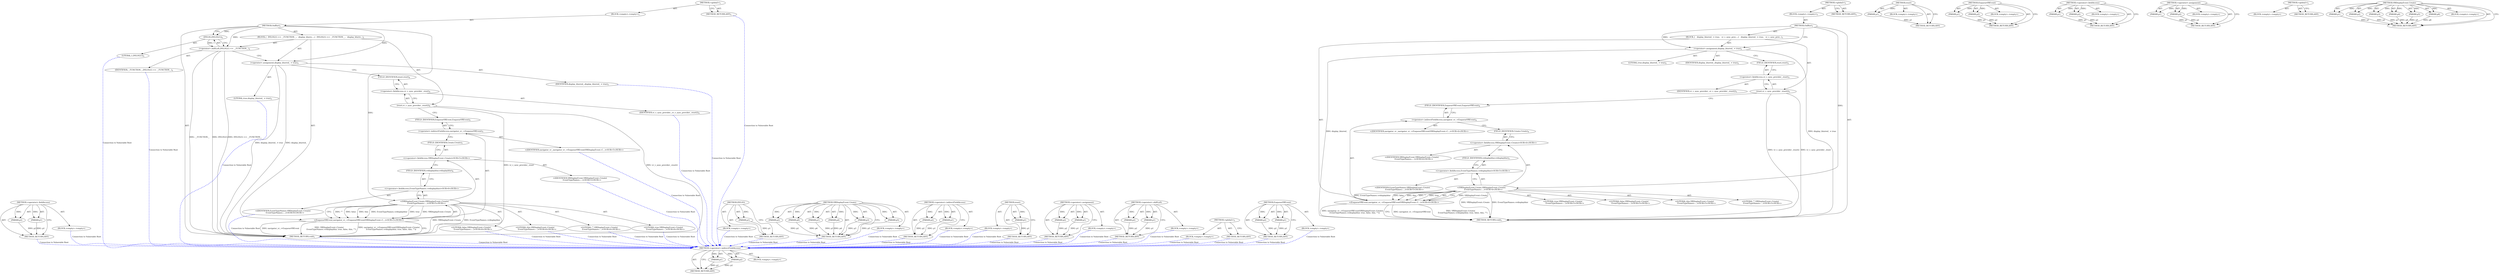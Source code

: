 digraph "EnqueueVREvent" {
vulnerable_72 [label=<(METHOD,&lt;operator&gt;.indirectFieldAccess)>];
vulnerable_73 [label=<(PARAM,p1)>];
vulnerable_74 [label=<(PARAM,p2)>];
vulnerable_75 [label=<(BLOCK,&lt;empty&gt;,&lt;empty&gt;)>];
vulnerable_76 [label=<(METHOD_RETURN,ANY)>];
vulnerable_6 [label=<(METHOD,&lt;global&gt;)<SUB>1</SUB>>];
vulnerable_7 [label=<(BLOCK,&lt;empty&gt;,&lt;empty&gt;)<SUB>1</SUB>>];
vulnerable_8 [label=<(METHOD,OnBlur)<SUB>1</SUB>>];
vulnerable_9 [label=<(BLOCK,{
   display_blurred_ = true;
   vr_v_sync_prov...,{
   display_blurred_ = true;
   vr_v_sync_prov...)<SUB>1</SUB>>];
vulnerable_10 [label=<(&lt;operator&gt;.assignment,display_blurred_ = true)<SUB>2</SUB>>];
vulnerable_11 [label=<(IDENTIFIER,display_blurred_,display_blurred_ = true)<SUB>2</SUB>>];
vulnerable_12 [label=<(LITERAL,true,display_blurred_ = true)<SUB>2</SUB>>];
vulnerable_13 [label=<(reset,vr_v_sync_provider_.reset())<SUB>3</SUB>>];
vulnerable_14 [label=<(&lt;operator&gt;.fieldAccess,vr_v_sync_provider_.reset)<SUB>3</SUB>>];
vulnerable_15 [label=<(IDENTIFIER,vr_v_sync_provider_,vr_v_sync_provider_.reset())<SUB>3</SUB>>];
vulnerable_16 [label=<(FIELD_IDENTIFIER,reset,reset)<SUB>3</SUB>>];
vulnerable_17 [label="<(EnqueueVREvent,navigator_vr_-&gt;EnqueueVREvent(VRDisplayEvent::C...)<SUB>4</SUB>>"];
vulnerable_18 [label=<(&lt;operator&gt;.indirectFieldAccess,navigator_vr_-&gt;EnqueueVREvent)<SUB>4</SUB>>];
vulnerable_19 [label="<(IDENTIFIER,navigator_vr_,navigator_vr_-&gt;EnqueueVREvent(VRDisplayEvent::C...)<SUB>4</SUB>>"];
vulnerable_20 [label=<(FIELD_IDENTIFIER,EnqueueVREvent,EnqueueVREvent)<SUB>4</SUB>>];
vulnerable_21 [label="<(VRDisplayEvent.Create,VRDisplayEvent::Create(
       EventTypeNames::...)<SUB>4</SUB>>"];
vulnerable_22 [label="<(&lt;operator&gt;.fieldAccess,VRDisplayEvent::Create)<SUB>4</SUB>>"];
vulnerable_23 [label="<(IDENTIFIER,VRDisplayEvent,VRDisplayEvent::Create(
       EventTypeNames::...)<SUB>4</SUB>>"];
vulnerable_24 [label=<(FIELD_IDENTIFIER,Create,Create)<SUB>4</SUB>>];
vulnerable_25 [label="<(&lt;operator&gt;.fieldAccess,EventTypeNames::vrdisplayblur)<SUB>5</SUB>>"];
vulnerable_26 [label="<(IDENTIFIER,EventTypeNames,VRDisplayEvent::Create(
       EventTypeNames::...)<SUB>5</SUB>>"];
vulnerable_27 [label=<(FIELD_IDENTIFIER,vrdisplayblur,vrdisplayblur)<SUB>5</SUB>>];
vulnerable_28 [label="<(LITERAL,true,VRDisplayEvent::Create(
       EventTypeNames::...)<SUB>5</SUB>>"];
vulnerable_29 [label="<(LITERAL,false,VRDisplayEvent::Create(
       EventTypeNames::...)<SUB>5</SUB>>"];
vulnerable_30 [label="<(LITERAL,this,VRDisplayEvent::Create(
       EventTypeNames::...)<SUB>5</SUB>>"];
vulnerable_31 [label="<(LITERAL,&quot;&quot;,VRDisplayEvent::Create(
       EventTypeNames::...)<SUB>5</SUB>>"];
vulnerable_32 [label=<(METHOD_RETURN,void)<SUB>1</SUB>>];
vulnerable_34 [label=<(METHOD_RETURN,ANY)<SUB>1</SUB>>];
vulnerable_58 [label=<(METHOD,reset)>];
vulnerable_59 [label=<(PARAM,p1)>];
vulnerable_60 [label=<(BLOCK,&lt;empty&gt;,&lt;empty&gt;)>];
vulnerable_61 [label=<(METHOD_RETURN,ANY)>];
vulnerable_67 [label=<(METHOD,EnqueueVREvent)>];
vulnerable_68 [label=<(PARAM,p1)>];
vulnerable_69 [label=<(PARAM,p2)>];
vulnerable_70 [label=<(BLOCK,&lt;empty&gt;,&lt;empty&gt;)>];
vulnerable_71 [label=<(METHOD_RETURN,ANY)>];
vulnerable_62 [label=<(METHOD,&lt;operator&gt;.fieldAccess)>];
vulnerable_63 [label=<(PARAM,p1)>];
vulnerable_64 [label=<(PARAM,p2)>];
vulnerable_65 [label=<(BLOCK,&lt;empty&gt;,&lt;empty&gt;)>];
vulnerable_66 [label=<(METHOD_RETURN,ANY)>];
vulnerable_53 [label=<(METHOD,&lt;operator&gt;.assignment)>];
vulnerable_54 [label=<(PARAM,p1)>];
vulnerable_55 [label=<(PARAM,p2)>];
vulnerable_56 [label=<(BLOCK,&lt;empty&gt;,&lt;empty&gt;)>];
vulnerable_57 [label=<(METHOD_RETURN,ANY)>];
vulnerable_47 [label=<(METHOD,&lt;global&gt;)<SUB>1</SUB>>];
vulnerable_48 [label=<(BLOCK,&lt;empty&gt;,&lt;empty&gt;)>];
vulnerable_49 [label=<(METHOD_RETURN,ANY)>];
vulnerable_77 [label=<(METHOD,VRDisplayEvent.Create)>];
vulnerable_78 [label=<(PARAM,p1)>];
vulnerable_79 [label=<(PARAM,p2)>];
vulnerable_80 [label=<(PARAM,p3)>];
vulnerable_81 [label=<(PARAM,p4)>];
vulnerable_82 [label=<(PARAM,p5)>];
vulnerable_83 [label=<(PARAM,p6)>];
vulnerable_84 [label=<(BLOCK,&lt;empty&gt;,&lt;empty&gt;)>];
vulnerable_85 [label=<(METHOD_RETURN,ANY)>];
fixed_77 [label=<(METHOD,&lt;operator&gt;.fieldAccess)>];
fixed_78 [label=<(PARAM,p1)>];
fixed_79 [label=<(PARAM,p2)>];
fixed_80 [label=<(BLOCK,&lt;empty&gt;,&lt;empty&gt;)>];
fixed_81 [label=<(METHOD_RETURN,ANY)>];
fixed_6 [label=<(METHOD,&lt;global&gt;)<SUB>1</SUB>>];
fixed_7 [label=<(BLOCK,&lt;empty&gt;,&lt;empty&gt;)<SUB>1</SUB>>];
fixed_8 [label=<(METHOD,OnBlur)<SUB>1</SUB>>];
fixed_9 [label=<(BLOCK,{
  DVLOG(1) &lt;&lt; __FUNCTION__;
   display_blurre...,{
  DVLOG(1) &lt;&lt; __FUNCTION__;
   display_blurre...)<SUB>1</SUB>>];
fixed_10 [label=<(&lt;operator&gt;.shiftLeft,DVLOG(1) &lt;&lt; __FUNCTION__)<SUB>2</SUB>>];
fixed_11 [label=<(DVLOG,DVLOG(1))<SUB>2</SUB>>];
fixed_12 [label=<(LITERAL,1,DVLOG(1))<SUB>2</SUB>>];
fixed_13 [label=<(IDENTIFIER,__FUNCTION__,DVLOG(1) &lt;&lt; __FUNCTION__)<SUB>2</SUB>>];
fixed_14 [label=<(&lt;operator&gt;.assignment,display_blurred_ = true)<SUB>3</SUB>>];
fixed_15 [label=<(IDENTIFIER,display_blurred_,display_blurred_ = true)<SUB>3</SUB>>];
fixed_16 [label=<(LITERAL,true,display_blurred_ = true)<SUB>3</SUB>>];
fixed_17 [label=<(reset,vr_v_sync_provider_.reset())<SUB>4</SUB>>];
fixed_18 [label=<(&lt;operator&gt;.fieldAccess,vr_v_sync_provider_.reset)<SUB>4</SUB>>];
fixed_19 [label=<(IDENTIFIER,vr_v_sync_provider_,vr_v_sync_provider_.reset())<SUB>4</SUB>>];
fixed_20 [label=<(FIELD_IDENTIFIER,reset,reset)<SUB>4</SUB>>];
fixed_21 [label="<(EnqueueVREvent,navigator_vr_-&gt;EnqueueVREvent(VRDisplayEvent::C...)<SUB>5</SUB>>"];
fixed_22 [label=<(&lt;operator&gt;.indirectFieldAccess,navigator_vr_-&gt;EnqueueVREvent)<SUB>5</SUB>>];
fixed_23 [label="<(IDENTIFIER,navigator_vr_,navigator_vr_-&gt;EnqueueVREvent(VRDisplayEvent::C...)<SUB>5</SUB>>"];
fixed_24 [label=<(FIELD_IDENTIFIER,EnqueueVREvent,EnqueueVREvent)<SUB>5</SUB>>];
fixed_25 [label="<(VRDisplayEvent.Create,VRDisplayEvent::Create(
       EventTypeNames::...)<SUB>5</SUB>>"];
fixed_26 [label="<(&lt;operator&gt;.fieldAccess,VRDisplayEvent::Create)<SUB>5</SUB>>"];
fixed_27 [label="<(IDENTIFIER,VRDisplayEvent,VRDisplayEvent::Create(
       EventTypeNames::...)<SUB>5</SUB>>"];
fixed_28 [label=<(FIELD_IDENTIFIER,Create,Create)<SUB>5</SUB>>];
fixed_29 [label="<(&lt;operator&gt;.fieldAccess,EventTypeNames::vrdisplayblur)<SUB>6</SUB>>"];
fixed_30 [label="<(IDENTIFIER,EventTypeNames,VRDisplayEvent::Create(
       EventTypeNames::...)<SUB>6</SUB>>"];
fixed_31 [label=<(FIELD_IDENTIFIER,vrdisplayblur,vrdisplayblur)<SUB>6</SUB>>];
fixed_32 [label="<(LITERAL,true,VRDisplayEvent::Create(
       EventTypeNames::...)<SUB>6</SUB>>"];
fixed_33 [label="<(LITERAL,false,VRDisplayEvent::Create(
       EventTypeNames::...)<SUB>6</SUB>>"];
fixed_34 [label="<(LITERAL,this,VRDisplayEvent::Create(
       EventTypeNames::...)<SUB>6</SUB>>"];
fixed_35 [label="<(LITERAL,&quot;&quot;,VRDisplayEvent::Create(
       EventTypeNames::...)<SUB>6</SUB>>"];
fixed_36 [label=<(METHOD_RETURN,void)<SUB>1</SUB>>];
fixed_38 [label=<(METHOD_RETURN,ANY)<SUB>1</SUB>>];
fixed_64 [label=<(METHOD,DVLOG)>];
fixed_65 [label=<(PARAM,p1)>];
fixed_66 [label=<(BLOCK,&lt;empty&gt;,&lt;empty&gt;)>];
fixed_67 [label=<(METHOD_RETURN,ANY)>];
fixed_92 [label=<(METHOD,VRDisplayEvent.Create)>];
fixed_93 [label=<(PARAM,p1)>];
fixed_94 [label=<(PARAM,p2)>];
fixed_95 [label=<(PARAM,p3)>];
fixed_96 [label=<(PARAM,p4)>];
fixed_97 [label=<(PARAM,p5)>];
fixed_98 [label=<(PARAM,p6)>];
fixed_99 [label=<(BLOCK,&lt;empty&gt;,&lt;empty&gt;)>];
fixed_100 [label=<(METHOD_RETURN,ANY)>];
fixed_87 [label=<(METHOD,&lt;operator&gt;.indirectFieldAccess)>];
fixed_88 [label=<(PARAM,p1)>];
fixed_89 [label=<(PARAM,p2)>];
fixed_90 [label=<(BLOCK,&lt;empty&gt;,&lt;empty&gt;)>];
fixed_91 [label=<(METHOD_RETURN,ANY)>];
fixed_73 [label=<(METHOD,reset)>];
fixed_74 [label=<(PARAM,p1)>];
fixed_75 [label=<(BLOCK,&lt;empty&gt;,&lt;empty&gt;)>];
fixed_76 [label=<(METHOD_RETURN,ANY)>];
fixed_68 [label=<(METHOD,&lt;operator&gt;.assignment)>];
fixed_69 [label=<(PARAM,p1)>];
fixed_70 [label=<(PARAM,p2)>];
fixed_71 [label=<(BLOCK,&lt;empty&gt;,&lt;empty&gt;)>];
fixed_72 [label=<(METHOD_RETURN,ANY)>];
fixed_59 [label=<(METHOD,&lt;operator&gt;.shiftLeft)>];
fixed_60 [label=<(PARAM,p1)>];
fixed_61 [label=<(PARAM,p2)>];
fixed_62 [label=<(BLOCK,&lt;empty&gt;,&lt;empty&gt;)>];
fixed_63 [label=<(METHOD_RETURN,ANY)>];
fixed_53 [label=<(METHOD,&lt;global&gt;)<SUB>1</SUB>>];
fixed_54 [label=<(BLOCK,&lt;empty&gt;,&lt;empty&gt;)>];
fixed_55 [label=<(METHOD_RETURN,ANY)>];
fixed_82 [label=<(METHOD,EnqueueVREvent)>];
fixed_83 [label=<(PARAM,p1)>];
fixed_84 [label=<(PARAM,p2)>];
fixed_85 [label=<(BLOCK,&lt;empty&gt;,&lt;empty&gt;)>];
fixed_86 [label=<(METHOD_RETURN,ANY)>];
vulnerable_72 -> vulnerable_73  [key=0, label="AST: "];
vulnerable_72 -> vulnerable_73  [key=1, label="DDG: "];
vulnerable_72 -> vulnerable_75  [key=0, label="AST: "];
vulnerable_72 -> vulnerable_74  [key=0, label="AST: "];
vulnerable_72 -> vulnerable_74  [key=1, label="DDG: "];
vulnerable_72 -> vulnerable_76  [key=0, label="AST: "];
vulnerable_72 -> vulnerable_76  [key=1, label="CFG: "];
vulnerable_73 -> vulnerable_76  [key=0, label="DDG: p1"];
vulnerable_74 -> vulnerable_76  [key=0, label="DDG: p2"];
vulnerable_6 -> vulnerable_7  [key=0, label="AST: "];
vulnerable_6 -> vulnerable_34  [key=0, label="AST: "];
vulnerable_6 -> vulnerable_34  [key=1, label="CFG: "];
vulnerable_7 -> vulnerable_8  [key=0, label="AST: "];
vulnerable_8 -> vulnerable_9  [key=0, label="AST: "];
vulnerable_8 -> vulnerable_32  [key=0, label="AST: "];
vulnerable_8 -> vulnerable_10  [key=0, label="CFG: "];
vulnerable_8 -> vulnerable_10  [key=1, label="DDG: "];
vulnerable_8 -> vulnerable_21  [key=0, label="DDG: "];
vulnerable_9 -> vulnerable_10  [key=0, label="AST: "];
vulnerable_9 -> vulnerable_13  [key=0, label="AST: "];
vulnerable_9 -> vulnerable_17  [key=0, label="AST: "];
vulnerable_10 -> vulnerable_11  [key=0, label="AST: "];
vulnerable_10 -> vulnerable_12  [key=0, label="AST: "];
vulnerable_10 -> vulnerable_16  [key=0, label="CFG: "];
vulnerable_10 -> vulnerable_32  [key=0, label="DDG: display_blurred_ = true"];
vulnerable_10 -> vulnerable_32  [key=1, label="DDG: display_blurred_"];
vulnerable_13 -> vulnerable_14  [key=0, label="AST: "];
vulnerable_13 -> vulnerable_20  [key=0, label="CFG: "];
vulnerable_13 -> vulnerable_32  [key=0, label="DDG: vr_v_sync_provider_.reset"];
vulnerable_13 -> vulnerable_32  [key=1, label="DDG: vr_v_sync_provider_.reset()"];
vulnerable_14 -> vulnerable_15  [key=0, label="AST: "];
vulnerable_14 -> vulnerable_16  [key=0, label="AST: "];
vulnerable_14 -> vulnerable_13  [key=0, label="CFG: "];
vulnerable_16 -> vulnerable_14  [key=0, label="CFG: "];
vulnerable_17 -> vulnerable_18  [key=0, label="AST: "];
vulnerable_17 -> vulnerable_21  [key=0, label="AST: "];
vulnerable_17 -> vulnerable_32  [key=0, label="CFG: "];
vulnerable_17 -> vulnerable_32  [key=1, label="DDG: navigator_vr_-&gt;EnqueueVREvent"];
vulnerable_17 -> vulnerable_32  [key=2, label="DDG: VRDisplayEvent::Create(
       EventTypeNames::vrdisplayblur, true, false, this, &quot;&quot;)"];
vulnerable_17 -> vulnerable_32  [key=3, label="DDG: navigator_vr_-&gt;EnqueueVREvent(VRDisplayEvent::Create(
       EventTypeNames::vrdisplayblur, true, false, this, &quot;&quot;))"];
vulnerable_18 -> vulnerable_19  [key=0, label="AST: "];
vulnerable_18 -> vulnerable_20  [key=0, label="AST: "];
vulnerable_18 -> vulnerable_24  [key=0, label="CFG: "];
vulnerable_20 -> vulnerable_18  [key=0, label="CFG: "];
vulnerable_21 -> vulnerable_22  [key=0, label="AST: "];
vulnerable_21 -> vulnerable_25  [key=0, label="AST: "];
vulnerable_21 -> vulnerable_28  [key=0, label="AST: "];
vulnerable_21 -> vulnerable_29  [key=0, label="AST: "];
vulnerable_21 -> vulnerable_30  [key=0, label="AST: "];
vulnerable_21 -> vulnerable_31  [key=0, label="AST: "];
vulnerable_21 -> vulnerable_17  [key=0, label="CFG: "];
vulnerable_21 -> vulnerable_17  [key=1, label="DDG: VRDisplayEvent::Create"];
vulnerable_21 -> vulnerable_17  [key=2, label="DDG: EventTypeNames::vrdisplayblur"];
vulnerable_21 -> vulnerable_17  [key=3, label="DDG: false"];
vulnerable_21 -> vulnerable_17  [key=4, label="DDG: this"];
vulnerable_21 -> vulnerable_17  [key=5, label="DDG: true"];
vulnerable_21 -> vulnerable_17  [key=6, label="DDG: &quot;&quot;"];
vulnerable_21 -> vulnerable_32  [key=0, label="DDG: VRDisplayEvent::Create"];
vulnerable_21 -> vulnerable_32  [key=1, label="DDG: EventTypeNames::vrdisplayblur"];
vulnerable_22 -> vulnerable_23  [key=0, label="AST: "];
vulnerable_22 -> vulnerable_24  [key=0, label="AST: "];
vulnerable_22 -> vulnerable_27  [key=0, label="CFG: "];
vulnerable_24 -> vulnerable_22  [key=0, label="CFG: "];
vulnerable_25 -> vulnerable_26  [key=0, label="AST: "];
vulnerable_25 -> vulnerable_27  [key=0, label="AST: "];
vulnerable_25 -> vulnerable_21  [key=0, label="CFG: "];
vulnerable_27 -> vulnerable_25  [key=0, label="CFG: "];
vulnerable_58 -> vulnerable_59  [key=0, label="AST: "];
vulnerable_58 -> vulnerable_59  [key=1, label="DDG: "];
vulnerable_58 -> vulnerable_60  [key=0, label="AST: "];
vulnerable_58 -> vulnerable_61  [key=0, label="AST: "];
vulnerable_58 -> vulnerable_61  [key=1, label="CFG: "];
vulnerable_59 -> vulnerable_61  [key=0, label="DDG: p1"];
vulnerable_67 -> vulnerable_68  [key=0, label="AST: "];
vulnerable_67 -> vulnerable_68  [key=1, label="DDG: "];
vulnerable_67 -> vulnerable_70  [key=0, label="AST: "];
vulnerable_67 -> vulnerable_69  [key=0, label="AST: "];
vulnerable_67 -> vulnerable_69  [key=1, label="DDG: "];
vulnerable_67 -> vulnerable_71  [key=0, label="AST: "];
vulnerable_67 -> vulnerable_71  [key=1, label="CFG: "];
vulnerable_68 -> vulnerable_71  [key=0, label="DDG: p1"];
vulnerable_69 -> vulnerable_71  [key=0, label="DDG: p2"];
vulnerable_62 -> vulnerable_63  [key=0, label="AST: "];
vulnerable_62 -> vulnerable_63  [key=1, label="DDG: "];
vulnerable_62 -> vulnerable_65  [key=0, label="AST: "];
vulnerable_62 -> vulnerable_64  [key=0, label="AST: "];
vulnerable_62 -> vulnerable_64  [key=1, label="DDG: "];
vulnerable_62 -> vulnerable_66  [key=0, label="AST: "];
vulnerable_62 -> vulnerable_66  [key=1, label="CFG: "];
vulnerable_63 -> vulnerable_66  [key=0, label="DDG: p1"];
vulnerable_64 -> vulnerable_66  [key=0, label="DDG: p2"];
vulnerable_53 -> vulnerable_54  [key=0, label="AST: "];
vulnerable_53 -> vulnerable_54  [key=1, label="DDG: "];
vulnerable_53 -> vulnerable_56  [key=0, label="AST: "];
vulnerable_53 -> vulnerable_55  [key=0, label="AST: "];
vulnerable_53 -> vulnerable_55  [key=1, label="DDG: "];
vulnerable_53 -> vulnerable_57  [key=0, label="AST: "];
vulnerable_53 -> vulnerable_57  [key=1, label="CFG: "];
vulnerable_54 -> vulnerable_57  [key=0, label="DDG: p1"];
vulnerable_55 -> vulnerable_57  [key=0, label="DDG: p2"];
vulnerable_47 -> vulnerable_48  [key=0, label="AST: "];
vulnerable_47 -> vulnerable_49  [key=0, label="AST: "];
vulnerable_47 -> vulnerable_49  [key=1, label="CFG: "];
vulnerable_77 -> vulnerable_78  [key=0, label="AST: "];
vulnerable_77 -> vulnerable_78  [key=1, label="DDG: "];
vulnerable_77 -> vulnerable_84  [key=0, label="AST: "];
vulnerable_77 -> vulnerable_79  [key=0, label="AST: "];
vulnerable_77 -> vulnerable_79  [key=1, label="DDG: "];
vulnerable_77 -> vulnerable_85  [key=0, label="AST: "];
vulnerable_77 -> vulnerable_85  [key=1, label="CFG: "];
vulnerable_77 -> vulnerable_80  [key=0, label="AST: "];
vulnerable_77 -> vulnerable_80  [key=1, label="DDG: "];
vulnerable_77 -> vulnerable_81  [key=0, label="AST: "];
vulnerable_77 -> vulnerable_81  [key=1, label="DDG: "];
vulnerable_77 -> vulnerable_82  [key=0, label="AST: "];
vulnerable_77 -> vulnerable_82  [key=1, label="DDG: "];
vulnerable_77 -> vulnerable_83  [key=0, label="AST: "];
vulnerable_77 -> vulnerable_83  [key=1, label="DDG: "];
vulnerable_78 -> vulnerable_85  [key=0, label="DDG: p1"];
vulnerable_79 -> vulnerable_85  [key=0, label="DDG: p2"];
vulnerable_80 -> vulnerable_85  [key=0, label="DDG: p3"];
vulnerable_81 -> vulnerable_85  [key=0, label="DDG: p4"];
vulnerable_82 -> vulnerable_85  [key=0, label="DDG: p5"];
vulnerable_83 -> vulnerable_85  [key=0, label="DDG: p6"];
fixed_77 -> fixed_78  [key=0, label="AST: "];
fixed_77 -> fixed_78  [key=1, label="DDG: "];
fixed_77 -> fixed_80  [key=0, label="AST: "];
fixed_77 -> fixed_79  [key=0, label="AST: "];
fixed_77 -> fixed_79  [key=1, label="DDG: "];
fixed_77 -> fixed_81  [key=0, label="AST: "];
fixed_77 -> fixed_81  [key=1, label="CFG: "];
fixed_78 -> fixed_81  [key=0, label="DDG: p1"];
fixed_79 -> fixed_81  [key=0, label="DDG: p2"];
fixed_80 -> vulnerable_72  [color=blue, key=0, label="Connection to Vulnerable Root", penwidth="2.0", style=dashed];
fixed_81 -> vulnerable_72  [color=blue, key=0, label="Connection to Vulnerable Root", penwidth="2.0", style=dashed];
fixed_6 -> fixed_7  [key=0, label="AST: "];
fixed_6 -> fixed_38  [key=0, label="AST: "];
fixed_6 -> fixed_38  [key=1, label="CFG: "];
fixed_7 -> fixed_8  [key=0, label="AST: "];
fixed_8 -> fixed_9  [key=0, label="AST: "];
fixed_8 -> fixed_36  [key=0, label="AST: "];
fixed_8 -> fixed_11  [key=0, label="CFG: "];
fixed_8 -> fixed_11  [key=1, label="DDG: "];
fixed_8 -> fixed_14  [key=0, label="DDG: "];
fixed_8 -> fixed_10  [key=0, label="DDG: "];
fixed_8 -> fixed_25  [key=0, label="DDG: "];
fixed_9 -> fixed_10  [key=0, label="AST: "];
fixed_9 -> fixed_14  [key=0, label="AST: "];
fixed_9 -> fixed_17  [key=0, label="AST: "];
fixed_9 -> fixed_21  [key=0, label="AST: "];
fixed_10 -> fixed_11  [key=0, label="AST: "];
fixed_10 -> fixed_13  [key=0, label="AST: "];
fixed_10 -> fixed_14  [key=0, label="CFG: "];
fixed_10 -> fixed_36  [key=0, label="DDG: DVLOG(1)"];
fixed_10 -> fixed_36  [key=1, label="DDG: DVLOG(1) &lt;&lt; __FUNCTION__"];
fixed_10 -> fixed_36  [key=2, label="DDG: __FUNCTION__"];
fixed_11 -> fixed_12  [key=0, label="AST: "];
fixed_11 -> fixed_10  [key=0, label="CFG: "];
fixed_11 -> fixed_10  [key=1, label="DDG: 1"];
fixed_12 -> vulnerable_72  [color=blue, key=0, label="Connection to Vulnerable Root", penwidth="2.0", style=dashed];
fixed_13 -> vulnerable_72  [color=blue, key=0, label="Connection to Vulnerable Root", penwidth="2.0", style=dashed];
fixed_14 -> fixed_15  [key=0, label="AST: "];
fixed_14 -> fixed_16  [key=0, label="AST: "];
fixed_14 -> fixed_20  [key=0, label="CFG: "];
fixed_14 -> fixed_36  [key=0, label="DDG: display_blurred_ = true"];
fixed_14 -> fixed_36  [key=1, label="DDG: display_blurred_"];
fixed_15 -> vulnerable_72  [color=blue, key=0, label="Connection to Vulnerable Root", penwidth="2.0", style=dashed];
fixed_16 -> vulnerable_72  [color=blue, key=0, label="Connection to Vulnerable Root", penwidth="2.0", style=dashed];
fixed_17 -> fixed_18  [key=0, label="AST: "];
fixed_17 -> fixed_24  [key=0, label="CFG: "];
fixed_17 -> fixed_36  [key=0, label="DDG: vr_v_sync_provider_.reset"];
fixed_17 -> fixed_36  [key=1, label="DDG: vr_v_sync_provider_.reset()"];
fixed_18 -> fixed_19  [key=0, label="AST: "];
fixed_18 -> fixed_20  [key=0, label="AST: "];
fixed_18 -> fixed_17  [key=0, label="CFG: "];
fixed_19 -> vulnerable_72  [color=blue, key=0, label="Connection to Vulnerable Root", penwidth="2.0", style=dashed];
fixed_20 -> fixed_18  [key=0, label="CFG: "];
fixed_21 -> fixed_22  [key=0, label="AST: "];
fixed_21 -> fixed_25  [key=0, label="AST: "];
fixed_21 -> fixed_36  [key=0, label="CFG: "];
fixed_21 -> fixed_36  [key=1, label="DDG: navigator_vr_-&gt;EnqueueVREvent"];
fixed_21 -> fixed_36  [key=2, label="DDG: VRDisplayEvent::Create(
       EventTypeNames::vrdisplayblur, true, false, this, &quot;&quot;)"];
fixed_21 -> fixed_36  [key=3, label="DDG: navigator_vr_-&gt;EnqueueVREvent(VRDisplayEvent::Create(
       EventTypeNames::vrdisplayblur, true, false, this, &quot;&quot;))"];
fixed_22 -> fixed_23  [key=0, label="AST: "];
fixed_22 -> fixed_24  [key=0, label="AST: "];
fixed_22 -> fixed_28  [key=0, label="CFG: "];
fixed_23 -> vulnerable_72  [color=blue, key=0, label="Connection to Vulnerable Root", penwidth="2.0", style=dashed];
fixed_24 -> fixed_22  [key=0, label="CFG: "];
fixed_25 -> fixed_26  [key=0, label="AST: "];
fixed_25 -> fixed_29  [key=0, label="AST: "];
fixed_25 -> fixed_32  [key=0, label="AST: "];
fixed_25 -> fixed_33  [key=0, label="AST: "];
fixed_25 -> fixed_34  [key=0, label="AST: "];
fixed_25 -> fixed_35  [key=0, label="AST: "];
fixed_25 -> fixed_21  [key=0, label="CFG: "];
fixed_25 -> fixed_21  [key=1, label="DDG: &quot;&quot;"];
fixed_25 -> fixed_21  [key=2, label="DDG: false"];
fixed_25 -> fixed_21  [key=3, label="DDG: this"];
fixed_25 -> fixed_21  [key=4, label="DDG: EventTypeNames::vrdisplayblur"];
fixed_25 -> fixed_21  [key=5, label="DDG: VRDisplayEvent::Create"];
fixed_25 -> fixed_21  [key=6, label="DDG: true"];
fixed_25 -> fixed_36  [key=0, label="DDG: VRDisplayEvent::Create"];
fixed_25 -> fixed_36  [key=1, label="DDG: EventTypeNames::vrdisplayblur"];
fixed_26 -> fixed_27  [key=0, label="AST: "];
fixed_26 -> fixed_28  [key=0, label="AST: "];
fixed_26 -> fixed_31  [key=0, label="CFG: "];
fixed_27 -> vulnerable_72  [color=blue, key=0, label="Connection to Vulnerable Root", penwidth="2.0", style=dashed];
fixed_28 -> fixed_26  [key=0, label="CFG: "];
fixed_29 -> fixed_30  [key=0, label="AST: "];
fixed_29 -> fixed_31  [key=0, label="AST: "];
fixed_29 -> fixed_25  [key=0, label="CFG: "];
fixed_30 -> vulnerable_72  [color=blue, key=0, label="Connection to Vulnerable Root", penwidth="2.0", style=dashed];
fixed_31 -> fixed_29  [key=0, label="CFG: "];
fixed_32 -> vulnerable_72  [color=blue, key=0, label="Connection to Vulnerable Root", penwidth="2.0", style=dashed];
fixed_33 -> vulnerable_72  [color=blue, key=0, label="Connection to Vulnerable Root", penwidth="2.0", style=dashed];
fixed_34 -> vulnerable_72  [color=blue, key=0, label="Connection to Vulnerable Root", penwidth="2.0", style=dashed];
fixed_35 -> vulnerable_72  [color=blue, key=0, label="Connection to Vulnerable Root", penwidth="2.0", style=dashed];
fixed_36 -> vulnerable_72  [color=blue, key=0, label="Connection to Vulnerable Root", penwidth="2.0", style=dashed];
fixed_38 -> vulnerable_72  [color=blue, key=0, label="Connection to Vulnerable Root", penwidth="2.0", style=dashed];
fixed_64 -> fixed_65  [key=0, label="AST: "];
fixed_64 -> fixed_65  [key=1, label="DDG: "];
fixed_64 -> fixed_66  [key=0, label="AST: "];
fixed_64 -> fixed_67  [key=0, label="AST: "];
fixed_64 -> fixed_67  [key=1, label="CFG: "];
fixed_65 -> fixed_67  [key=0, label="DDG: p1"];
fixed_66 -> vulnerable_72  [color=blue, key=0, label="Connection to Vulnerable Root", penwidth="2.0", style=dashed];
fixed_67 -> vulnerable_72  [color=blue, key=0, label="Connection to Vulnerable Root", penwidth="2.0", style=dashed];
fixed_92 -> fixed_93  [key=0, label="AST: "];
fixed_92 -> fixed_93  [key=1, label="DDG: "];
fixed_92 -> fixed_99  [key=0, label="AST: "];
fixed_92 -> fixed_94  [key=0, label="AST: "];
fixed_92 -> fixed_94  [key=1, label="DDG: "];
fixed_92 -> fixed_100  [key=0, label="AST: "];
fixed_92 -> fixed_100  [key=1, label="CFG: "];
fixed_92 -> fixed_95  [key=0, label="AST: "];
fixed_92 -> fixed_95  [key=1, label="DDG: "];
fixed_92 -> fixed_96  [key=0, label="AST: "];
fixed_92 -> fixed_96  [key=1, label="DDG: "];
fixed_92 -> fixed_97  [key=0, label="AST: "];
fixed_92 -> fixed_97  [key=1, label="DDG: "];
fixed_92 -> fixed_98  [key=0, label="AST: "];
fixed_92 -> fixed_98  [key=1, label="DDG: "];
fixed_93 -> fixed_100  [key=0, label="DDG: p1"];
fixed_94 -> fixed_100  [key=0, label="DDG: p2"];
fixed_95 -> fixed_100  [key=0, label="DDG: p3"];
fixed_96 -> fixed_100  [key=0, label="DDG: p4"];
fixed_97 -> fixed_100  [key=0, label="DDG: p5"];
fixed_98 -> fixed_100  [key=0, label="DDG: p6"];
fixed_99 -> vulnerable_72  [color=blue, key=0, label="Connection to Vulnerable Root", penwidth="2.0", style=dashed];
fixed_100 -> vulnerable_72  [color=blue, key=0, label="Connection to Vulnerable Root", penwidth="2.0", style=dashed];
fixed_87 -> fixed_88  [key=0, label="AST: "];
fixed_87 -> fixed_88  [key=1, label="DDG: "];
fixed_87 -> fixed_90  [key=0, label="AST: "];
fixed_87 -> fixed_89  [key=0, label="AST: "];
fixed_87 -> fixed_89  [key=1, label="DDG: "];
fixed_87 -> fixed_91  [key=0, label="AST: "];
fixed_87 -> fixed_91  [key=1, label="CFG: "];
fixed_88 -> fixed_91  [key=0, label="DDG: p1"];
fixed_89 -> fixed_91  [key=0, label="DDG: p2"];
fixed_90 -> vulnerable_72  [color=blue, key=0, label="Connection to Vulnerable Root", penwidth="2.0", style=dashed];
fixed_91 -> vulnerable_72  [color=blue, key=0, label="Connection to Vulnerable Root", penwidth="2.0", style=dashed];
fixed_73 -> fixed_74  [key=0, label="AST: "];
fixed_73 -> fixed_74  [key=1, label="DDG: "];
fixed_73 -> fixed_75  [key=0, label="AST: "];
fixed_73 -> fixed_76  [key=0, label="AST: "];
fixed_73 -> fixed_76  [key=1, label="CFG: "];
fixed_74 -> fixed_76  [key=0, label="DDG: p1"];
fixed_75 -> vulnerable_72  [color=blue, key=0, label="Connection to Vulnerable Root", penwidth="2.0", style=dashed];
fixed_76 -> vulnerable_72  [color=blue, key=0, label="Connection to Vulnerable Root", penwidth="2.0", style=dashed];
fixed_68 -> fixed_69  [key=0, label="AST: "];
fixed_68 -> fixed_69  [key=1, label="DDG: "];
fixed_68 -> fixed_71  [key=0, label="AST: "];
fixed_68 -> fixed_70  [key=0, label="AST: "];
fixed_68 -> fixed_70  [key=1, label="DDG: "];
fixed_68 -> fixed_72  [key=0, label="AST: "];
fixed_68 -> fixed_72  [key=1, label="CFG: "];
fixed_69 -> fixed_72  [key=0, label="DDG: p1"];
fixed_70 -> fixed_72  [key=0, label="DDG: p2"];
fixed_71 -> vulnerable_72  [color=blue, key=0, label="Connection to Vulnerable Root", penwidth="2.0", style=dashed];
fixed_72 -> vulnerable_72  [color=blue, key=0, label="Connection to Vulnerable Root", penwidth="2.0", style=dashed];
fixed_59 -> fixed_60  [key=0, label="AST: "];
fixed_59 -> fixed_60  [key=1, label="DDG: "];
fixed_59 -> fixed_62  [key=0, label="AST: "];
fixed_59 -> fixed_61  [key=0, label="AST: "];
fixed_59 -> fixed_61  [key=1, label="DDG: "];
fixed_59 -> fixed_63  [key=0, label="AST: "];
fixed_59 -> fixed_63  [key=1, label="CFG: "];
fixed_60 -> fixed_63  [key=0, label="DDG: p1"];
fixed_61 -> fixed_63  [key=0, label="DDG: p2"];
fixed_62 -> vulnerable_72  [color=blue, key=0, label="Connection to Vulnerable Root", penwidth="2.0", style=dashed];
fixed_63 -> vulnerable_72  [color=blue, key=0, label="Connection to Vulnerable Root", penwidth="2.0", style=dashed];
fixed_53 -> fixed_54  [key=0, label="AST: "];
fixed_53 -> fixed_55  [key=0, label="AST: "];
fixed_53 -> fixed_55  [key=1, label="CFG: "];
fixed_54 -> vulnerable_72  [color=blue, key=0, label="Connection to Vulnerable Root", penwidth="2.0", style=dashed];
fixed_55 -> vulnerable_72  [color=blue, key=0, label="Connection to Vulnerable Root", penwidth="2.0", style=dashed];
fixed_82 -> fixed_83  [key=0, label="AST: "];
fixed_82 -> fixed_83  [key=1, label="DDG: "];
fixed_82 -> fixed_85  [key=0, label="AST: "];
fixed_82 -> fixed_84  [key=0, label="AST: "];
fixed_82 -> fixed_84  [key=1, label="DDG: "];
fixed_82 -> fixed_86  [key=0, label="AST: "];
fixed_82 -> fixed_86  [key=1, label="CFG: "];
fixed_83 -> fixed_86  [key=0, label="DDG: p1"];
fixed_84 -> fixed_86  [key=0, label="DDG: p2"];
fixed_85 -> vulnerable_72  [color=blue, key=0, label="Connection to Vulnerable Root", penwidth="2.0", style=dashed];
fixed_86 -> vulnerable_72  [color=blue, key=0, label="Connection to Vulnerable Root", penwidth="2.0", style=dashed];
}
